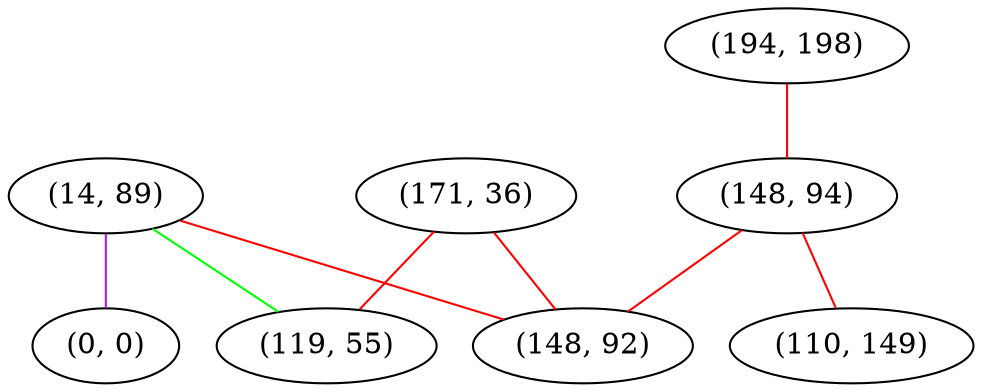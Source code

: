graph "" {
"(194, 198)";
"(171, 36)";
"(14, 89)";
"(148, 94)";
"(0, 0)";
"(119, 55)";
"(148, 92)";
"(110, 149)";
"(194, 198)" -- "(148, 94)"  [color=red, key=0, weight=1];
"(171, 36)" -- "(148, 92)"  [color=red, key=0, weight=1];
"(171, 36)" -- "(119, 55)"  [color=red, key=0, weight=1];
"(14, 89)" -- "(148, 92)"  [color=red, key=0, weight=1];
"(14, 89)" -- "(119, 55)"  [color=green, key=0, weight=2];
"(14, 89)" -- "(0, 0)"  [color=purple, key=0, weight=4];
"(148, 94)" -- "(148, 92)"  [color=red, key=0, weight=1];
"(148, 94)" -- "(110, 149)"  [color=red, key=0, weight=1];
}
